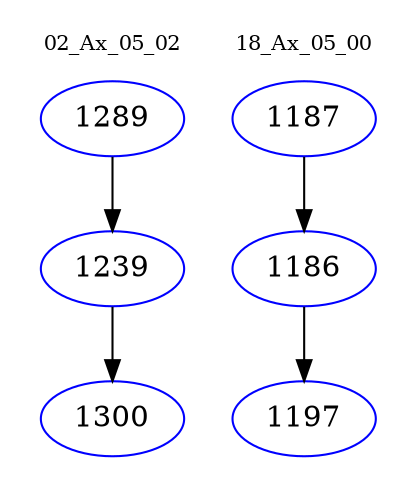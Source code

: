 digraph{
subgraph cluster_0 {
color = white
label = "02_Ax_05_02";
fontsize=10;
T0_1289 [label="1289", color="blue"]
T0_1289 -> T0_1239 [color="black"]
T0_1239 [label="1239", color="blue"]
T0_1239 -> T0_1300 [color="black"]
T0_1300 [label="1300", color="blue"]
}
subgraph cluster_1 {
color = white
label = "18_Ax_05_00";
fontsize=10;
T1_1187 [label="1187", color="blue"]
T1_1187 -> T1_1186 [color="black"]
T1_1186 [label="1186", color="blue"]
T1_1186 -> T1_1197 [color="black"]
T1_1197 [label="1197", color="blue"]
}
}

